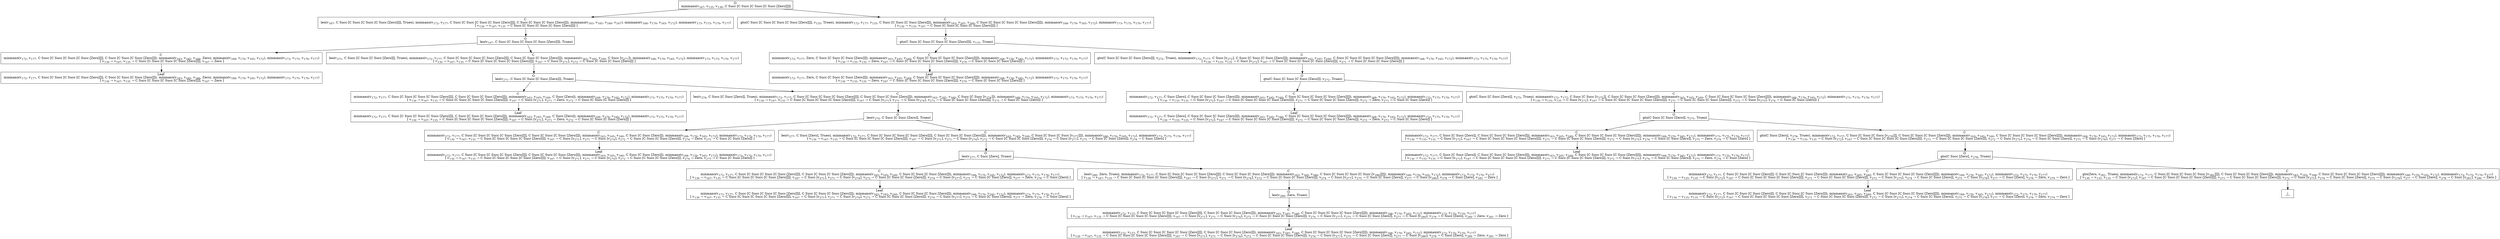 digraph {
    graph [rankdir=TB
          ,bgcolor=transparent];
    node [shape=box
         ,fillcolor=white
         ,style=filled];
    0 [label=<O <BR/> minmaxo(v<SUB>167</SUB>, v<SUB>135</SUB>, v<SUB>130</SUB>, C Succ [C Succ [C Succ [C Succ [Zero]]]])>];
    1 [label=<C <BR/> leo(v<SUB>167</SUB>, C Succ [C Succ [C Succ [C Succ [Zero]]]], Trueo), minmaxo(v<SUB>172</SUB>, v<SUB>177</SUB>, C Succ [C Succ [C Succ [C Succ [Zero]]]], C Succ [C Succ [C Succ [Zero]]]), minmaxo(v<SUB>163</SUB>, v<SUB>165</SUB>, v<SUB>160</SUB>, v<SUB>167</SUB>), minmaxo(v<SUB>168</SUB>, v<SUB>170</SUB>, v<SUB>165</SUB>, v<SUB>172</SUB>), minmaxo(v<SUB>173</SUB>, v<SUB>175</SUB>, v<SUB>170</SUB>, v<SUB>177</SUB>) <BR/>  [ v<SUB>130</SUB> &rarr; v<SUB>167</SUB>, v<SUB>135</SUB> &rarr; C Succ [C Succ [C Succ [C Succ [Zero]]]] ] >];
    2 [label=<C <BR/> gto(C Succ [C Succ [C Succ [C Succ [Zero]]]], v<SUB>135</SUB>, Trueo), minmaxo(v<SUB>172</SUB>, v<SUB>177</SUB>, v<SUB>135</SUB>, C Succ [C Succ [C Succ [Zero]]]), minmaxo(v<SUB>163</SUB>, v<SUB>165</SUB>, v<SUB>160</SUB>, C Succ [C Succ [C Succ [C Succ [Zero]]]]), minmaxo(v<SUB>168</SUB>, v<SUB>170</SUB>, v<SUB>165</SUB>, v<SUB>172</SUB>), minmaxo(v<SUB>173</SUB>, v<SUB>175</SUB>, v<SUB>170</SUB>, v<SUB>177</SUB>) <BR/>  [ v<SUB>130</SUB> &rarr; v<SUB>135</SUB>, v<SUB>167</SUB> &rarr; C Succ [C Succ [C Succ [C Succ [Zero]]]] ] >];
    3 [label=<O <BR/> leo(v<SUB>167</SUB>, C Succ [C Succ [C Succ [C Succ [Zero]]]], Trueo)>];
    4 [label=<C <BR/> minmaxo(v<SUB>172</SUB>, v<SUB>177</SUB>, C Succ [C Succ [C Succ [C Succ [Zero]]]], C Succ [C Succ [C Succ [Zero]]]), minmaxo(v<SUB>163</SUB>, v<SUB>165</SUB>, v<SUB>160</SUB>, Zero), minmaxo(v<SUB>168</SUB>, v<SUB>170</SUB>, v<SUB>165</SUB>, v<SUB>172</SUB>), minmaxo(v<SUB>173</SUB>, v<SUB>175</SUB>, v<SUB>170</SUB>, v<SUB>177</SUB>) <BR/>  [ v<SUB>130</SUB> &rarr; v<SUB>167</SUB>, v<SUB>135</SUB> &rarr; C Succ [C Succ [C Succ [C Succ [Zero]]]], v<SUB>167</SUB> &rarr; Zero ] >];
    5 [label=<C <BR/> leo(v<SUB>271</SUB>, C Succ [C Succ [C Succ [Zero]]], Trueo), minmaxo(v<SUB>172</SUB>, v<SUB>177</SUB>, C Succ [C Succ [C Succ [C Succ [Zero]]]], C Succ [C Succ [C Succ [Zero]]]), minmaxo(v<SUB>163</SUB>, v<SUB>165</SUB>, v<SUB>160</SUB>, C Succ [v<SUB>271</SUB>]), minmaxo(v<SUB>168</SUB>, v<SUB>170</SUB>, v<SUB>165</SUB>, v<SUB>172</SUB>), minmaxo(v<SUB>173</SUB>, v<SUB>175</SUB>, v<SUB>170</SUB>, v<SUB>177</SUB>) <BR/>  [ v<SUB>130</SUB> &rarr; v<SUB>167</SUB>, v<SUB>135</SUB> &rarr; C Succ [C Succ [C Succ [C Succ [Zero]]]], v<SUB>167</SUB> &rarr; C Succ [v<SUB>271</SUB>], v<SUB>272</SUB> &rarr; C Succ [C Succ [C Succ [Zero]]] ] >];
    6 [label=<Leaf <BR/> minmaxo(v<SUB>172</SUB>, v<SUB>177</SUB>, C Succ [C Succ [C Succ [C Succ [Zero]]]], C Succ [C Succ [C Succ [Zero]]]), minmaxo(v<SUB>163</SUB>, v<SUB>165</SUB>, v<SUB>160</SUB>, Zero), minmaxo(v<SUB>168</SUB>, v<SUB>170</SUB>, v<SUB>165</SUB>, v<SUB>172</SUB>), minmaxo(v<SUB>173</SUB>, v<SUB>175</SUB>, v<SUB>170</SUB>, v<SUB>177</SUB>) <BR/>  [ v<SUB>130</SUB> &rarr; v<SUB>167</SUB>, v<SUB>135</SUB> &rarr; C Succ [C Succ [C Succ [C Succ [Zero]]]], v<SUB>167</SUB> &rarr; Zero ] >];
    7 [label=<O <BR/> leo(v<SUB>271</SUB>, C Succ [C Succ [C Succ [Zero]]], Trueo)>];
    8 [label=<C <BR/> minmaxo(v<SUB>172</SUB>, v<SUB>177</SUB>, C Succ [C Succ [C Succ [C Succ [Zero]]]], C Succ [C Succ [C Succ [Zero]]]), minmaxo(v<SUB>163</SUB>, v<SUB>165</SUB>, v<SUB>160</SUB>, C Succ [Zero]), minmaxo(v<SUB>168</SUB>, v<SUB>170</SUB>, v<SUB>165</SUB>, v<SUB>172</SUB>), minmaxo(v<SUB>173</SUB>, v<SUB>175</SUB>, v<SUB>170</SUB>, v<SUB>177</SUB>) <BR/>  [ v<SUB>130</SUB> &rarr; v<SUB>167</SUB>, v<SUB>135</SUB> &rarr; C Succ [C Succ [C Succ [C Succ [Zero]]]], v<SUB>167</SUB> &rarr; C Succ [v<SUB>271</SUB>], v<SUB>271</SUB> &rarr; Zero, v<SUB>272</SUB> &rarr; C Succ [C Succ [C Succ [Zero]]] ] >];
    9 [label=<C <BR/> leo(v<SUB>274</SUB>, C Succ [C Succ [Zero]], Trueo), minmaxo(v<SUB>172</SUB>, v<SUB>177</SUB>, C Succ [C Succ [C Succ [C Succ [Zero]]]], C Succ [C Succ [C Succ [Zero]]]), minmaxo(v<SUB>163</SUB>, v<SUB>165</SUB>, v<SUB>160</SUB>, C Succ [C Succ [v<SUB>274</SUB>]]), minmaxo(v<SUB>168</SUB>, v<SUB>170</SUB>, v<SUB>165</SUB>, v<SUB>172</SUB>), minmaxo(v<SUB>173</SUB>, v<SUB>175</SUB>, v<SUB>170</SUB>, v<SUB>177</SUB>) <BR/>  [ v<SUB>130</SUB> &rarr; v<SUB>167</SUB>, v<SUB>135</SUB> &rarr; C Succ [C Succ [C Succ [C Succ [Zero]]]], v<SUB>167</SUB> &rarr; C Succ [v<SUB>271</SUB>], v<SUB>271</SUB> &rarr; C Succ [v<SUB>274</SUB>], v<SUB>272</SUB> &rarr; C Succ [C Succ [C Succ [Zero]]], v<SUB>275</SUB> &rarr; C Succ [C Succ [Zero]] ] >];
    10 [label=<Leaf <BR/> minmaxo(v<SUB>172</SUB>, v<SUB>177</SUB>, C Succ [C Succ [C Succ [C Succ [Zero]]]], C Succ [C Succ [C Succ [Zero]]]), minmaxo(v<SUB>163</SUB>, v<SUB>165</SUB>, v<SUB>160</SUB>, C Succ [Zero]), minmaxo(v<SUB>168</SUB>, v<SUB>170</SUB>, v<SUB>165</SUB>, v<SUB>172</SUB>), minmaxo(v<SUB>173</SUB>, v<SUB>175</SUB>, v<SUB>170</SUB>, v<SUB>177</SUB>) <BR/>  [ v<SUB>130</SUB> &rarr; v<SUB>167</SUB>, v<SUB>135</SUB> &rarr; C Succ [C Succ [C Succ [C Succ [Zero]]]], v<SUB>167</SUB> &rarr; C Succ [v<SUB>271</SUB>], v<SUB>271</SUB> &rarr; Zero, v<SUB>272</SUB> &rarr; C Succ [C Succ [C Succ [Zero]]] ] >];
    11 [label=<O <BR/> leo(v<SUB>274</SUB>, C Succ [C Succ [Zero]], Trueo)>];
    12 [label=<C <BR/> minmaxo(v<SUB>172</SUB>, v<SUB>177</SUB>, C Succ [C Succ [C Succ [C Succ [Zero]]]], C Succ [C Succ [C Succ [Zero]]]), minmaxo(v<SUB>163</SUB>, v<SUB>165</SUB>, v<SUB>160</SUB>, C Succ [C Succ [Zero]]), minmaxo(v<SUB>168</SUB>, v<SUB>170</SUB>, v<SUB>165</SUB>, v<SUB>172</SUB>), minmaxo(v<SUB>173</SUB>, v<SUB>175</SUB>, v<SUB>170</SUB>, v<SUB>177</SUB>) <BR/>  [ v<SUB>130</SUB> &rarr; v<SUB>167</SUB>, v<SUB>135</SUB> &rarr; C Succ [C Succ [C Succ [C Succ [Zero]]]], v<SUB>167</SUB> &rarr; C Succ [v<SUB>271</SUB>], v<SUB>271</SUB> &rarr; C Succ [v<SUB>274</SUB>], v<SUB>272</SUB> &rarr; C Succ [C Succ [C Succ [Zero]]], v<SUB>274</SUB> &rarr; Zero, v<SUB>275</SUB> &rarr; C Succ [C Succ [Zero]] ] >];
    13 [label=<C <BR/> leo(v<SUB>277</SUB>, C Succ [Zero], Trueo), minmaxo(v<SUB>172</SUB>, v<SUB>177</SUB>, C Succ [C Succ [C Succ [C Succ [Zero]]]], C Succ [C Succ [C Succ [Zero]]]), minmaxo(v<SUB>163</SUB>, v<SUB>165</SUB>, v<SUB>160</SUB>, C Succ [C Succ [C Succ [v<SUB>277</SUB>]]]), minmaxo(v<SUB>168</SUB>, v<SUB>170</SUB>, v<SUB>165</SUB>, v<SUB>172</SUB>), minmaxo(v<SUB>173</SUB>, v<SUB>175</SUB>, v<SUB>170</SUB>, v<SUB>177</SUB>) <BR/>  [ v<SUB>130</SUB> &rarr; v<SUB>167</SUB>, v<SUB>135</SUB> &rarr; C Succ [C Succ [C Succ [C Succ [Zero]]]], v<SUB>167</SUB> &rarr; C Succ [v<SUB>271</SUB>], v<SUB>271</SUB> &rarr; C Succ [v<SUB>274</SUB>], v<SUB>272</SUB> &rarr; C Succ [C Succ [C Succ [Zero]]], v<SUB>274</SUB> &rarr; C Succ [v<SUB>277</SUB>], v<SUB>275</SUB> &rarr; C Succ [C Succ [Zero]], v<SUB>278</SUB> &rarr; C Succ [Zero] ] >];
    14 [label=<Leaf <BR/> minmaxo(v<SUB>172</SUB>, v<SUB>177</SUB>, C Succ [C Succ [C Succ [C Succ [Zero]]]], C Succ [C Succ [C Succ [Zero]]]), minmaxo(v<SUB>163</SUB>, v<SUB>165</SUB>, v<SUB>160</SUB>, C Succ [C Succ [Zero]]), minmaxo(v<SUB>168</SUB>, v<SUB>170</SUB>, v<SUB>165</SUB>, v<SUB>172</SUB>), minmaxo(v<SUB>173</SUB>, v<SUB>175</SUB>, v<SUB>170</SUB>, v<SUB>177</SUB>) <BR/>  [ v<SUB>130</SUB> &rarr; v<SUB>167</SUB>, v<SUB>135</SUB> &rarr; C Succ [C Succ [C Succ [C Succ [Zero]]]], v<SUB>167</SUB> &rarr; C Succ [v<SUB>271</SUB>], v<SUB>271</SUB> &rarr; C Succ [v<SUB>274</SUB>], v<SUB>272</SUB> &rarr; C Succ [C Succ [C Succ [Zero]]], v<SUB>274</SUB> &rarr; Zero, v<SUB>275</SUB> &rarr; C Succ [C Succ [Zero]] ] >];
    15 [label=<O <BR/> leo(v<SUB>277</SUB>, C Succ [Zero], Trueo)>];
    16 [label=<C <BR/> minmaxo(v<SUB>172</SUB>, v<SUB>177</SUB>, C Succ [C Succ [C Succ [C Succ [Zero]]]], C Succ [C Succ [C Succ [Zero]]]), minmaxo(v<SUB>163</SUB>, v<SUB>165</SUB>, v<SUB>160</SUB>, C Succ [C Succ [C Succ [Zero]]]), minmaxo(v<SUB>168</SUB>, v<SUB>170</SUB>, v<SUB>165</SUB>, v<SUB>172</SUB>), minmaxo(v<SUB>173</SUB>, v<SUB>175</SUB>, v<SUB>170</SUB>, v<SUB>177</SUB>) <BR/>  [ v<SUB>130</SUB> &rarr; v<SUB>167</SUB>, v<SUB>135</SUB> &rarr; C Succ [C Succ [C Succ [C Succ [Zero]]]], v<SUB>167</SUB> &rarr; C Succ [v<SUB>271</SUB>], v<SUB>271</SUB> &rarr; C Succ [v<SUB>274</SUB>], v<SUB>272</SUB> &rarr; C Succ [C Succ [C Succ [Zero]]], v<SUB>274</SUB> &rarr; C Succ [v<SUB>277</SUB>], v<SUB>275</SUB> &rarr; C Succ [C Succ [Zero]], v<SUB>277</SUB> &rarr; Zero, v<SUB>278</SUB> &rarr; C Succ [Zero] ] >];
    17 [label=<C <BR/> leo(v<SUB>280</SUB>, Zero, Trueo), minmaxo(v<SUB>172</SUB>, v<SUB>177</SUB>, C Succ [C Succ [C Succ [C Succ [Zero]]]], C Succ [C Succ [C Succ [Zero]]]), minmaxo(v<SUB>163</SUB>, v<SUB>165</SUB>, v<SUB>160</SUB>, C Succ [C Succ [C Succ [C Succ [v<SUB>280</SUB>]]]]), minmaxo(v<SUB>168</SUB>, v<SUB>170</SUB>, v<SUB>165</SUB>, v<SUB>172</SUB>), minmaxo(v<SUB>173</SUB>, v<SUB>175</SUB>, v<SUB>170</SUB>, v<SUB>177</SUB>) <BR/>  [ v<SUB>130</SUB> &rarr; v<SUB>167</SUB>, v<SUB>135</SUB> &rarr; C Succ [C Succ [C Succ [C Succ [Zero]]]], v<SUB>167</SUB> &rarr; C Succ [v<SUB>271</SUB>], v<SUB>271</SUB> &rarr; C Succ [v<SUB>274</SUB>], v<SUB>272</SUB> &rarr; C Succ [C Succ [C Succ [Zero]]], v<SUB>274</SUB> &rarr; C Succ [v<SUB>277</SUB>], v<SUB>275</SUB> &rarr; C Succ [C Succ [Zero]], v<SUB>277</SUB> &rarr; C Succ [v<SUB>280</SUB>], v<SUB>278</SUB> &rarr; C Succ [Zero], v<SUB>281</SUB> &rarr; Zero ] >];
    18 [label=<Leaf <BR/> minmaxo(v<SUB>172</SUB>, v<SUB>177</SUB>, C Succ [C Succ [C Succ [C Succ [Zero]]]], C Succ [C Succ [C Succ [Zero]]]), minmaxo(v<SUB>163</SUB>, v<SUB>165</SUB>, v<SUB>160</SUB>, C Succ [C Succ [C Succ [Zero]]]), minmaxo(v<SUB>168</SUB>, v<SUB>170</SUB>, v<SUB>165</SUB>, v<SUB>172</SUB>), minmaxo(v<SUB>173</SUB>, v<SUB>175</SUB>, v<SUB>170</SUB>, v<SUB>177</SUB>) <BR/>  [ v<SUB>130</SUB> &rarr; v<SUB>167</SUB>, v<SUB>135</SUB> &rarr; C Succ [C Succ [C Succ [C Succ [Zero]]]], v<SUB>167</SUB> &rarr; C Succ [v<SUB>271</SUB>], v<SUB>271</SUB> &rarr; C Succ [v<SUB>274</SUB>], v<SUB>272</SUB> &rarr; C Succ [C Succ [C Succ [Zero]]], v<SUB>274</SUB> &rarr; C Succ [v<SUB>277</SUB>], v<SUB>275</SUB> &rarr; C Succ [C Succ [Zero]], v<SUB>277</SUB> &rarr; Zero, v<SUB>278</SUB> &rarr; C Succ [Zero] ] >];
    19 [label=<O <BR/> leo(v<SUB>280</SUB>, Zero, Trueo)>];
    20 [label=<C <BR/> minmaxo(v<SUB>172</SUB>, v<SUB>177</SUB>, C Succ [C Succ [C Succ [C Succ [Zero]]]], C Succ [C Succ [C Succ [Zero]]]), minmaxo(v<SUB>163</SUB>, v<SUB>165</SUB>, v<SUB>160</SUB>, C Succ [C Succ [C Succ [C Succ [Zero]]]]), minmaxo(v<SUB>168</SUB>, v<SUB>170</SUB>, v<SUB>165</SUB>, v<SUB>172</SUB>), minmaxo(v<SUB>173</SUB>, v<SUB>175</SUB>, v<SUB>170</SUB>, v<SUB>177</SUB>) <BR/>  [ v<SUB>130</SUB> &rarr; v<SUB>167</SUB>, v<SUB>135</SUB> &rarr; C Succ [C Succ [C Succ [C Succ [Zero]]]], v<SUB>167</SUB> &rarr; C Succ [v<SUB>271</SUB>], v<SUB>271</SUB> &rarr; C Succ [v<SUB>274</SUB>], v<SUB>272</SUB> &rarr; C Succ [C Succ [C Succ [Zero]]], v<SUB>274</SUB> &rarr; C Succ [v<SUB>277</SUB>], v<SUB>275</SUB> &rarr; C Succ [C Succ [Zero]], v<SUB>277</SUB> &rarr; C Succ [v<SUB>280</SUB>], v<SUB>278</SUB> &rarr; C Succ [Zero], v<SUB>280</SUB> &rarr; Zero, v<SUB>281</SUB> &rarr; Zero ] >];
    21 [label=<Leaf <BR/> minmaxo(v<SUB>172</SUB>, v<SUB>177</SUB>, C Succ [C Succ [C Succ [C Succ [Zero]]]], C Succ [C Succ [C Succ [Zero]]]), minmaxo(v<SUB>163</SUB>, v<SUB>165</SUB>, v<SUB>160</SUB>, C Succ [C Succ [C Succ [C Succ [Zero]]]]), minmaxo(v<SUB>168</SUB>, v<SUB>170</SUB>, v<SUB>165</SUB>, v<SUB>172</SUB>), minmaxo(v<SUB>173</SUB>, v<SUB>175</SUB>, v<SUB>170</SUB>, v<SUB>177</SUB>) <BR/>  [ v<SUB>130</SUB> &rarr; v<SUB>167</SUB>, v<SUB>135</SUB> &rarr; C Succ [C Succ [C Succ [C Succ [Zero]]]], v<SUB>167</SUB> &rarr; C Succ [v<SUB>271</SUB>], v<SUB>271</SUB> &rarr; C Succ [v<SUB>274</SUB>], v<SUB>272</SUB> &rarr; C Succ [C Succ [C Succ [Zero]]], v<SUB>274</SUB> &rarr; C Succ [v<SUB>277</SUB>], v<SUB>275</SUB> &rarr; C Succ [C Succ [Zero]], v<SUB>277</SUB> &rarr; C Succ [v<SUB>280</SUB>], v<SUB>278</SUB> &rarr; C Succ [Zero], v<SUB>280</SUB> &rarr; Zero, v<SUB>281</SUB> &rarr; Zero ] >];
    22 [label=<O <BR/> gto(C Succ [C Succ [C Succ [C Succ [Zero]]]], v<SUB>135</SUB>, Trueo)>];
    23 [label=<C <BR/> minmaxo(v<SUB>172</SUB>, v<SUB>177</SUB>, Zero, C Succ [C Succ [C Succ [Zero]]]), minmaxo(v<SUB>163</SUB>, v<SUB>165</SUB>, v<SUB>160</SUB>, C Succ [C Succ [C Succ [C Succ [Zero]]]]), minmaxo(v<SUB>168</SUB>, v<SUB>170</SUB>, v<SUB>165</SUB>, v<SUB>172</SUB>), minmaxo(v<SUB>173</SUB>, v<SUB>175</SUB>, v<SUB>170</SUB>, v<SUB>177</SUB>) <BR/>  [ v<SUB>130</SUB> &rarr; v<SUB>135</SUB>, v<SUB>135</SUB> &rarr; Zero, v<SUB>167</SUB> &rarr; C Succ [C Succ [C Succ [C Succ [Zero]]]], v<SUB>270</SUB> &rarr; C Succ [C Succ [C Succ [Zero]]] ] >];
    24 [label=<C <BR/> gto(C Succ [C Succ [C Succ [Zero]]], v<SUB>272</SUB>, Trueo), minmaxo(v<SUB>172</SUB>, v<SUB>177</SUB>, C Succ [v<SUB>272</SUB>], C Succ [C Succ [C Succ [Zero]]]), minmaxo(v<SUB>163</SUB>, v<SUB>165</SUB>, v<SUB>160</SUB>, C Succ [C Succ [C Succ [C Succ [Zero]]]]), minmaxo(v<SUB>168</SUB>, v<SUB>170</SUB>, v<SUB>165</SUB>, v<SUB>172</SUB>), minmaxo(v<SUB>173</SUB>, v<SUB>175</SUB>, v<SUB>170</SUB>, v<SUB>177</SUB>) <BR/>  [ v<SUB>130</SUB> &rarr; v<SUB>135</SUB>, v<SUB>135</SUB> &rarr; C Succ [v<SUB>272</SUB>], v<SUB>167</SUB> &rarr; C Succ [C Succ [C Succ [C Succ [Zero]]]], v<SUB>271</SUB> &rarr; C Succ [C Succ [C Succ [Zero]]] ] >];
    25 [label=<Leaf <BR/> minmaxo(v<SUB>172</SUB>, v<SUB>177</SUB>, Zero, C Succ [C Succ [C Succ [Zero]]]), minmaxo(v<SUB>163</SUB>, v<SUB>165</SUB>, v<SUB>160</SUB>, C Succ [C Succ [C Succ [C Succ [Zero]]]]), minmaxo(v<SUB>168</SUB>, v<SUB>170</SUB>, v<SUB>165</SUB>, v<SUB>172</SUB>), minmaxo(v<SUB>173</SUB>, v<SUB>175</SUB>, v<SUB>170</SUB>, v<SUB>177</SUB>) <BR/>  [ v<SUB>130</SUB> &rarr; v<SUB>135</SUB>, v<SUB>135</SUB> &rarr; Zero, v<SUB>167</SUB> &rarr; C Succ [C Succ [C Succ [C Succ [Zero]]]], v<SUB>270</SUB> &rarr; C Succ [C Succ [C Succ [Zero]]] ] >];
    26 [label=<O <BR/> gto(C Succ [C Succ [C Succ [Zero]]], v<SUB>272</SUB>, Trueo)>];
    27 [label=<C <BR/> minmaxo(v<SUB>172</SUB>, v<SUB>177</SUB>, C Succ [Zero], C Succ [C Succ [C Succ [Zero]]]), minmaxo(v<SUB>163</SUB>, v<SUB>165</SUB>, v<SUB>160</SUB>, C Succ [C Succ [C Succ [C Succ [Zero]]]]), minmaxo(v<SUB>168</SUB>, v<SUB>170</SUB>, v<SUB>165</SUB>, v<SUB>172</SUB>), minmaxo(v<SUB>173</SUB>, v<SUB>175</SUB>, v<SUB>170</SUB>, v<SUB>177</SUB>) <BR/>  [ v<SUB>130</SUB> &rarr; v<SUB>135</SUB>, v<SUB>135</SUB> &rarr; C Succ [v<SUB>272</SUB>], v<SUB>167</SUB> &rarr; C Succ [C Succ [C Succ [C Succ [Zero]]]], v<SUB>271</SUB> &rarr; C Succ [C Succ [C Succ [Zero]]], v<SUB>272</SUB> &rarr; Zero, v<SUB>273</SUB> &rarr; C Succ [C Succ [Zero]] ] >];
    28 [label=<C <BR/> gto(C Succ [C Succ [Zero]], v<SUB>275</SUB>, Trueo), minmaxo(v<SUB>172</SUB>, v<SUB>177</SUB>, C Succ [C Succ [v<SUB>275</SUB>]], C Succ [C Succ [C Succ [Zero]]]), minmaxo(v<SUB>163</SUB>, v<SUB>165</SUB>, v<SUB>160</SUB>, C Succ [C Succ [C Succ [C Succ [Zero]]]]), minmaxo(v<SUB>168</SUB>, v<SUB>170</SUB>, v<SUB>165</SUB>, v<SUB>172</SUB>), minmaxo(v<SUB>173</SUB>, v<SUB>175</SUB>, v<SUB>170</SUB>, v<SUB>177</SUB>) <BR/>  [ v<SUB>130</SUB> &rarr; v<SUB>135</SUB>, v<SUB>135</SUB> &rarr; C Succ [v<SUB>272</SUB>], v<SUB>167</SUB> &rarr; C Succ [C Succ [C Succ [C Succ [Zero]]]], v<SUB>271</SUB> &rarr; C Succ [C Succ [C Succ [Zero]]], v<SUB>272</SUB> &rarr; C Succ [v<SUB>275</SUB>], v<SUB>274</SUB> &rarr; C Succ [C Succ [Zero]] ] >];
    29 [label=<Leaf <BR/> minmaxo(v<SUB>172</SUB>, v<SUB>177</SUB>, C Succ [Zero], C Succ [C Succ [C Succ [Zero]]]), minmaxo(v<SUB>163</SUB>, v<SUB>165</SUB>, v<SUB>160</SUB>, C Succ [C Succ [C Succ [C Succ [Zero]]]]), minmaxo(v<SUB>168</SUB>, v<SUB>170</SUB>, v<SUB>165</SUB>, v<SUB>172</SUB>), minmaxo(v<SUB>173</SUB>, v<SUB>175</SUB>, v<SUB>170</SUB>, v<SUB>177</SUB>) <BR/>  [ v<SUB>130</SUB> &rarr; v<SUB>135</SUB>, v<SUB>135</SUB> &rarr; C Succ [v<SUB>272</SUB>], v<SUB>167</SUB> &rarr; C Succ [C Succ [C Succ [C Succ [Zero]]]], v<SUB>271</SUB> &rarr; C Succ [C Succ [C Succ [Zero]]], v<SUB>272</SUB> &rarr; Zero, v<SUB>273</SUB> &rarr; C Succ [C Succ [Zero]] ] >];
    30 [label=<O <BR/> gto(C Succ [C Succ [Zero]], v<SUB>275</SUB>, Trueo)>];
    31 [label=<C <BR/> minmaxo(v<SUB>172</SUB>, v<SUB>177</SUB>, C Succ [C Succ [Zero]], C Succ [C Succ [C Succ [Zero]]]), minmaxo(v<SUB>163</SUB>, v<SUB>165</SUB>, v<SUB>160</SUB>, C Succ [C Succ [C Succ [C Succ [Zero]]]]), minmaxo(v<SUB>168</SUB>, v<SUB>170</SUB>, v<SUB>165</SUB>, v<SUB>172</SUB>), minmaxo(v<SUB>173</SUB>, v<SUB>175</SUB>, v<SUB>170</SUB>, v<SUB>177</SUB>) <BR/>  [ v<SUB>130</SUB> &rarr; v<SUB>135</SUB>, v<SUB>135</SUB> &rarr; C Succ [v<SUB>272</SUB>], v<SUB>167</SUB> &rarr; C Succ [C Succ [C Succ [C Succ [Zero]]]], v<SUB>271</SUB> &rarr; C Succ [C Succ [C Succ [Zero]]], v<SUB>272</SUB> &rarr; C Succ [v<SUB>275</SUB>], v<SUB>274</SUB> &rarr; C Succ [C Succ [Zero]], v<SUB>275</SUB> &rarr; Zero, v<SUB>276</SUB> &rarr; C Succ [Zero] ] >];
    32 [label=<C <BR/> gto(C Succ [Zero], v<SUB>278</SUB>, Trueo), minmaxo(v<SUB>172</SUB>, v<SUB>177</SUB>, C Succ [C Succ [C Succ [v<SUB>278</SUB>]]], C Succ [C Succ [C Succ [Zero]]]), minmaxo(v<SUB>163</SUB>, v<SUB>165</SUB>, v<SUB>160</SUB>, C Succ [C Succ [C Succ [C Succ [Zero]]]]), minmaxo(v<SUB>168</SUB>, v<SUB>170</SUB>, v<SUB>165</SUB>, v<SUB>172</SUB>), minmaxo(v<SUB>173</SUB>, v<SUB>175</SUB>, v<SUB>170</SUB>, v<SUB>177</SUB>) <BR/>  [ v<SUB>130</SUB> &rarr; v<SUB>135</SUB>, v<SUB>135</SUB> &rarr; C Succ [v<SUB>272</SUB>], v<SUB>167</SUB> &rarr; C Succ [C Succ [C Succ [C Succ [Zero]]]], v<SUB>271</SUB> &rarr; C Succ [C Succ [C Succ [Zero]]], v<SUB>272</SUB> &rarr; C Succ [v<SUB>275</SUB>], v<SUB>274</SUB> &rarr; C Succ [C Succ [Zero]], v<SUB>275</SUB> &rarr; C Succ [v<SUB>278</SUB>], v<SUB>277</SUB> &rarr; C Succ [Zero] ] >];
    33 [label=<Leaf <BR/> minmaxo(v<SUB>172</SUB>, v<SUB>177</SUB>, C Succ [C Succ [Zero]], C Succ [C Succ [C Succ [Zero]]]), minmaxo(v<SUB>163</SUB>, v<SUB>165</SUB>, v<SUB>160</SUB>, C Succ [C Succ [C Succ [C Succ [Zero]]]]), minmaxo(v<SUB>168</SUB>, v<SUB>170</SUB>, v<SUB>165</SUB>, v<SUB>172</SUB>), minmaxo(v<SUB>173</SUB>, v<SUB>175</SUB>, v<SUB>170</SUB>, v<SUB>177</SUB>) <BR/>  [ v<SUB>130</SUB> &rarr; v<SUB>135</SUB>, v<SUB>135</SUB> &rarr; C Succ [v<SUB>272</SUB>], v<SUB>167</SUB> &rarr; C Succ [C Succ [C Succ [C Succ [Zero]]]], v<SUB>271</SUB> &rarr; C Succ [C Succ [C Succ [Zero]]], v<SUB>272</SUB> &rarr; C Succ [v<SUB>275</SUB>], v<SUB>274</SUB> &rarr; C Succ [C Succ [Zero]], v<SUB>275</SUB> &rarr; Zero, v<SUB>276</SUB> &rarr; C Succ [Zero] ] >];
    34 [label=<O <BR/> gto(C Succ [Zero], v<SUB>278</SUB>, Trueo)>];
    35 [label=<C <BR/> minmaxo(v<SUB>172</SUB>, v<SUB>177</SUB>, C Succ [C Succ [C Succ [Zero]]], C Succ [C Succ [C Succ [Zero]]]), minmaxo(v<SUB>163</SUB>, v<SUB>165</SUB>, v<SUB>160</SUB>, C Succ [C Succ [C Succ [C Succ [Zero]]]]), minmaxo(v<SUB>168</SUB>, v<SUB>170</SUB>, v<SUB>165</SUB>, v<SUB>172</SUB>), minmaxo(v<SUB>173</SUB>, v<SUB>175</SUB>, v<SUB>170</SUB>, v<SUB>177</SUB>) <BR/>  [ v<SUB>130</SUB> &rarr; v<SUB>135</SUB>, v<SUB>135</SUB> &rarr; C Succ [v<SUB>272</SUB>], v<SUB>167</SUB> &rarr; C Succ [C Succ [C Succ [C Succ [Zero]]]], v<SUB>271</SUB> &rarr; C Succ [C Succ [C Succ [Zero]]], v<SUB>272</SUB> &rarr; C Succ [v<SUB>275</SUB>], v<SUB>274</SUB> &rarr; C Succ [C Succ [Zero]], v<SUB>275</SUB> &rarr; C Succ [v<SUB>278</SUB>], v<SUB>277</SUB> &rarr; C Succ [Zero], v<SUB>278</SUB> &rarr; Zero, v<SUB>279</SUB> &rarr; Zero ] >];
    36 [label=<C <BR/> gto(Zero, v<SUB>281</SUB>, Trueo), minmaxo(v<SUB>172</SUB>, v<SUB>177</SUB>, C Succ [C Succ [C Succ [C Succ [v<SUB>281</SUB>]]]], C Succ [C Succ [C Succ [Zero]]]), minmaxo(v<SUB>163</SUB>, v<SUB>165</SUB>, v<SUB>160</SUB>, C Succ [C Succ [C Succ [C Succ [Zero]]]]), minmaxo(v<SUB>168</SUB>, v<SUB>170</SUB>, v<SUB>165</SUB>, v<SUB>172</SUB>), minmaxo(v<SUB>173</SUB>, v<SUB>175</SUB>, v<SUB>170</SUB>, v<SUB>177</SUB>) <BR/>  [ v<SUB>130</SUB> &rarr; v<SUB>135</SUB>, v<SUB>135</SUB> &rarr; C Succ [v<SUB>272</SUB>], v<SUB>167</SUB> &rarr; C Succ [C Succ [C Succ [C Succ [Zero]]]], v<SUB>271</SUB> &rarr; C Succ [C Succ [C Succ [Zero]]], v<SUB>272</SUB> &rarr; C Succ [v<SUB>275</SUB>], v<SUB>274</SUB> &rarr; C Succ [C Succ [Zero]], v<SUB>275</SUB> &rarr; C Succ [v<SUB>278</SUB>], v<SUB>277</SUB> &rarr; C Succ [Zero], v<SUB>278</SUB> &rarr; C Succ [v<SUB>281</SUB>], v<SUB>280</SUB> &rarr; Zero ] >];
    37 [label=<Leaf <BR/> minmaxo(v<SUB>172</SUB>, v<SUB>177</SUB>, C Succ [C Succ [C Succ [Zero]]], C Succ [C Succ [C Succ [Zero]]]), minmaxo(v<SUB>163</SUB>, v<SUB>165</SUB>, v<SUB>160</SUB>, C Succ [C Succ [C Succ [C Succ [Zero]]]]), minmaxo(v<SUB>168</SUB>, v<SUB>170</SUB>, v<SUB>165</SUB>, v<SUB>172</SUB>), minmaxo(v<SUB>173</SUB>, v<SUB>175</SUB>, v<SUB>170</SUB>, v<SUB>177</SUB>) <BR/>  [ v<SUB>130</SUB> &rarr; v<SUB>135</SUB>, v<SUB>135</SUB> &rarr; C Succ [v<SUB>272</SUB>], v<SUB>167</SUB> &rarr; C Succ [C Succ [C Succ [C Succ [Zero]]]], v<SUB>271</SUB> &rarr; C Succ [C Succ [C Succ [Zero]]], v<SUB>272</SUB> &rarr; C Succ [v<SUB>275</SUB>], v<SUB>274</SUB> &rarr; C Succ [C Succ [Zero]], v<SUB>275</SUB> &rarr; C Succ [v<SUB>278</SUB>], v<SUB>277</SUB> &rarr; C Succ [Zero], v<SUB>278</SUB> &rarr; Zero, v<SUB>279</SUB> &rarr; Zero ] >];
    38 [label=<_|_>];
    0 -> 1 [label=""];
    0 -> 2 [label=""];
    1 -> 3 [label=""];
    2 -> 22 [label=""];
    3 -> 4 [label=""];
    3 -> 5 [label=""];
    4 -> 6 [label=""];
    5 -> 7 [label=""];
    7 -> 8 [label=""];
    7 -> 9 [label=""];
    8 -> 10 [label=""];
    9 -> 11 [label=""];
    11 -> 12 [label=""];
    11 -> 13 [label=""];
    12 -> 14 [label=""];
    13 -> 15 [label=""];
    15 -> 16 [label=""];
    15 -> 17 [label=""];
    16 -> 18 [label=""];
    17 -> 19 [label=""];
    19 -> 20 [label=""];
    20 -> 21 [label=""];
    22 -> 23 [label=""];
    22 -> 24 [label=""];
    23 -> 25 [label=""];
    24 -> 26 [label=""];
    26 -> 27 [label=""];
    26 -> 28 [label=""];
    27 -> 29 [label=""];
    28 -> 30 [label=""];
    30 -> 31 [label=""];
    30 -> 32 [label=""];
    31 -> 33 [label=""];
    32 -> 34 [label=""];
    34 -> 35 [label=""];
    34 -> 36 [label=""];
    35 -> 37 [label=""];
    36 -> 38 [label=""];
}